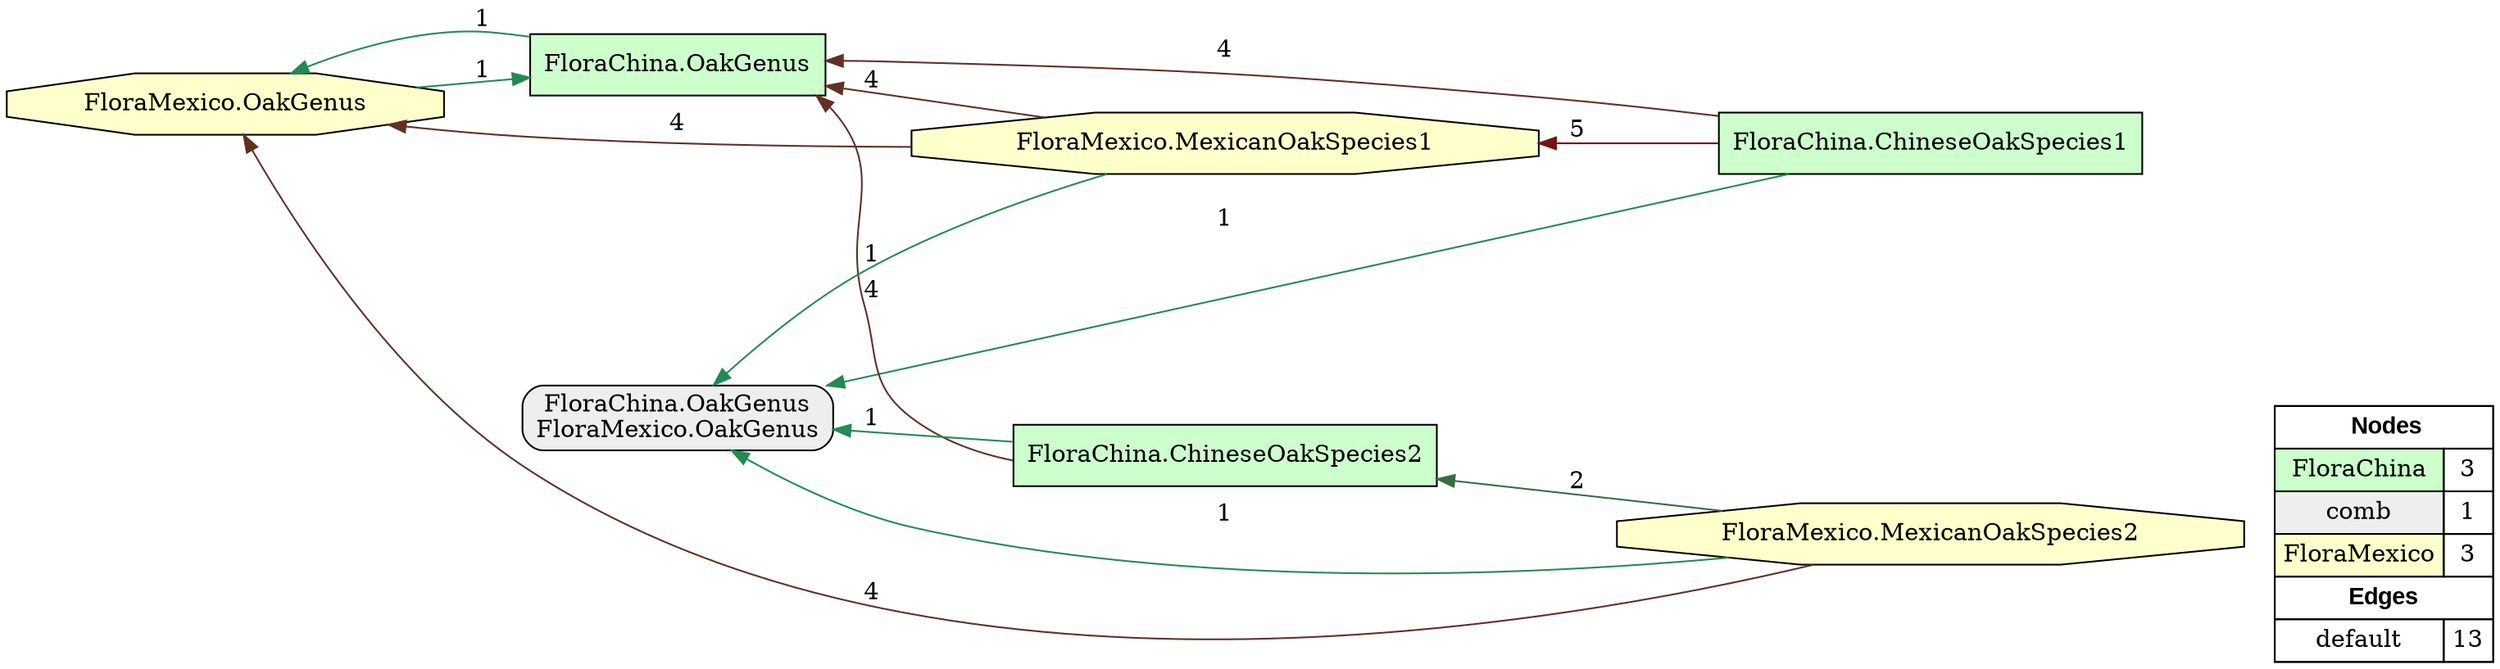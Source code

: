 digraph{
rankdir=RL
node[shape=box style=filled fillcolor="#CCFFCC"] 
"FloraChina.OakGenus"
"FloraChina.ChineseOakSpecies1"
"FloraChina.ChineseOakSpecies2"
node[shape=box style="filled,rounded" fillcolor="#EEEEEE"] 
"FloraChina.OakGenus\nFloraMexico.OakGenus"
node[shape=octagon style=filled fillcolor="#FFFFCC"] 
"FloraMexico.OakGenus"
"FloraMexico.MexicanOakSpecies1"
"FloraMexico.MexicanOakSpecies2"
edge[arrowhead=normal style=solid color="#000000" constraint=true ]
"FloraMexico.MexicanOakSpecies1" -> "FloraChina.OakGenus\nFloraMexico.OakGenus" [label="1"][color="#218b51"]
"FloraMexico.MexicanOakSpecies1" -> "FloraMexico.OakGenus" [label="4"][color="#613022"]
"FloraChina.ChineseOakSpecies2" -> "FloraChina.OakGenus\nFloraMexico.OakGenus" [label="1"][color="#218b51"]
"FloraChina.ChineseOakSpecies1" -> "FloraChina.OakGenus\nFloraMexico.OakGenus" [label="1"][color="#218b51"]
"FloraChina.OakGenus" -> "FloraMexico.OakGenus" [label="1"][color="#218b51"]
"FloraMexico.MexicanOakSpecies2" -> "FloraChina.ChineseOakSpecies2" [label="2"][color="#366d41"]
"FloraMexico.OakGenus" -> "FloraChina.OakGenus" [label="1"][color="#218b51"]
"FloraChina.ChineseOakSpecies1" -> "FloraMexico.MexicanOakSpecies1" [label="5"][color="#761212"]
"FloraChina.ChineseOakSpecies2" -> "FloraChina.OakGenus" [label="4"][color="#613022"]
"FloraChina.ChineseOakSpecies1" -> "FloraChina.OakGenus" [label="4"][color="#613022"]
"FloraMexico.MexicanOakSpecies2" -> "FloraMexico.OakGenus" [label="4"][color="#613022"]
"FloraMexico.MexicanOakSpecies1" -> "FloraChina.OakGenus" [label="4"][color="#613022"]
"FloraMexico.MexicanOakSpecies2" -> "FloraChina.OakGenus\nFloraMexico.OakGenus" [label="1"][color="#218b51"]
edge[arrowhead=normal style=solid color="#000000" constraint=true ]
node[shape=box] 
{rank=source Legend [fillcolor= white margin=0 label=< 
 <TABLE BORDER="0" CELLBORDER="1" CELLSPACING="0" CELLPADDING="4"> 
<TR> <TD COLSPAN="2"><font face="Arial Black"> Nodes</font></TD> </TR> 
<TR> 
 <TD bgcolor="#CCFFCC">FloraChina</TD> 
 <TD>3</TD> 
 </TR> 
<TR> 
 <TD bgcolor="#EEEEEE">comb</TD> 
 <TD>1</TD> 
 </TR> 
<TR> 
 <TD bgcolor="#FFFFCC">FloraMexico</TD> 
 <TD>3</TD> 
 </TR> 
<TR> <TD COLSPAN="2"><font face = "Arial Black"> Edges </font></TD> </TR> 
<TR> 
 <TD><font color ="#000000">default</font></TD> 
 <TD>13</TD> 
 </TR> 
</TABLE> 
 >] } 
}